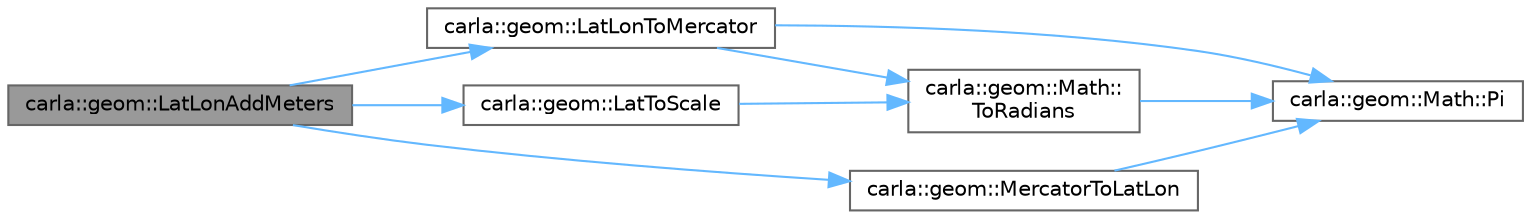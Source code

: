 digraph "carla::geom::LatLonAddMeters"
{
 // INTERACTIVE_SVG=YES
 // LATEX_PDF_SIZE
  bgcolor="transparent";
  edge [fontname=Helvetica,fontsize=10,labelfontname=Helvetica,labelfontsize=10];
  node [fontname=Helvetica,fontsize=10,shape=box,height=0.2,width=0.4];
  rankdir="LR";
  Node1 [id="Node000001",label="carla::geom::LatLonAddMeters",height=0.2,width=0.4,color="gray40", fillcolor="grey60", style="filled", fontcolor="black",tooltip="Adds meters dx/dy to given lat/lon and returns new lat/lon."];
  Node1 -> Node2 [id="edge1_Node000001_Node000002",color="steelblue1",style="solid",tooltip=" "];
  Node2 [id="Node000002",label="carla::geom::LatLonToMercator",height=0.2,width=0.4,color="grey40", fillcolor="white", style="filled",URL="$dc/dda/namespacecarla_1_1geom.html#a4d327b593c8f26a8e7c03f13816366e6",tooltip="Converts lat/lon/scale to mx/my (mx/my in meters if correct scale is given)."];
  Node2 -> Node3 [id="edge2_Node000002_Node000003",color="steelblue1",style="solid",tooltip=" "];
  Node3 [id="Node000003",label="carla::geom::Math::Pi",height=0.2,width=0.4,color="grey40", fillcolor="white", style="filled",URL="$d0/dea/classcarla_1_1geom_1_1Math.html#abb591fc2a3085df22fc224a9d77cef11",tooltip=" "];
  Node2 -> Node4 [id="edge3_Node000002_Node000004",color="steelblue1",style="solid",tooltip=" "];
  Node4 [id="Node000004",label="carla::geom::Math::\lToRadians",height=0.2,width=0.4,color="grey40", fillcolor="white", style="filled",URL="$d0/dea/classcarla_1_1geom_1_1Math.html#a2bd79912876dfbab9354c0bb841320e4",tooltip=" "];
  Node4 -> Node3 [id="edge4_Node000004_Node000003",color="steelblue1",style="solid",tooltip=" "];
  Node1 -> Node5 [id="edge5_Node000001_Node000005",color="steelblue1",style="solid",tooltip=" "];
  Node5 [id="Node000005",label="carla::geom::LatToScale",height=0.2,width=0.4,color="grey40", fillcolor="white", style="filled",URL="$dc/dda/namespacecarla_1_1geom.html#a3c277daefc89cfd431359716d8190551",tooltip="Convert latitude to scale, which is needed by mercator transformations"];
  Node5 -> Node4 [id="edge6_Node000005_Node000004",color="steelblue1",style="solid",tooltip=" "];
  Node1 -> Node6 [id="edge7_Node000001_Node000006",color="steelblue1",style="solid",tooltip=" "];
  Node6 [id="Node000006",label="carla::geom::MercatorToLatLon",height=0.2,width=0.4,color="grey40", fillcolor="white", style="filled",URL="$dc/dda/namespacecarla_1_1geom.html#a812320ece05307ebf6e8ec577cbbc05f",tooltip="Converts mx/my/scale to lat/lon (mx/my in meters if correct scale is given)."];
  Node6 -> Node3 [id="edge8_Node000006_Node000003",color="steelblue1",style="solid",tooltip=" "];
}
